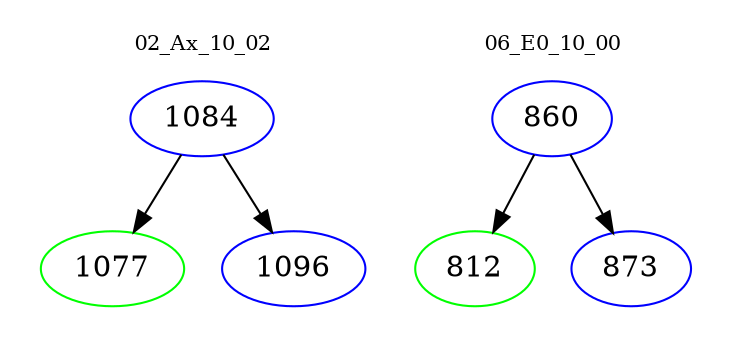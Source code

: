 digraph{
subgraph cluster_0 {
color = white
label = "02_Ax_10_02";
fontsize=10;
T0_1084 [label="1084", color="blue"]
T0_1084 -> T0_1077 [color="black"]
T0_1077 [label="1077", color="green"]
T0_1084 -> T0_1096 [color="black"]
T0_1096 [label="1096", color="blue"]
}
subgraph cluster_1 {
color = white
label = "06_E0_10_00";
fontsize=10;
T1_860 [label="860", color="blue"]
T1_860 -> T1_812 [color="black"]
T1_812 [label="812", color="green"]
T1_860 -> T1_873 [color="black"]
T1_873 [label="873", color="blue"]
}
}
